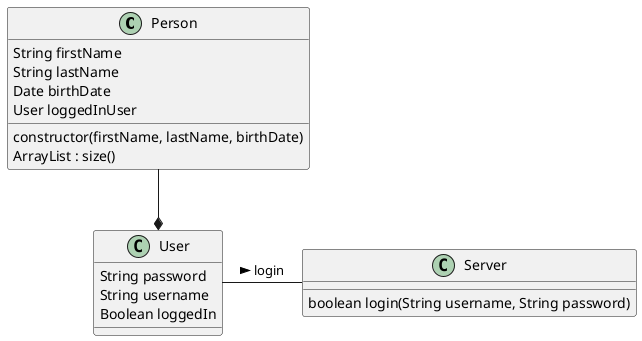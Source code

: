 @startuml AlexHousingPlatform
skinparam actorStyle awesome

class Person {
  String firstName
  String lastName
  Date birthDate
  User loggedInUser

  constructor(firstName, lastName, birthDate)
  ArrayList : size()
}

class User {
  String password
  String username
  Boolean loggedIn
}

Person --* User

class Server{
  boolean login(String username, String password)
}

User - Server : login >

@enduml
